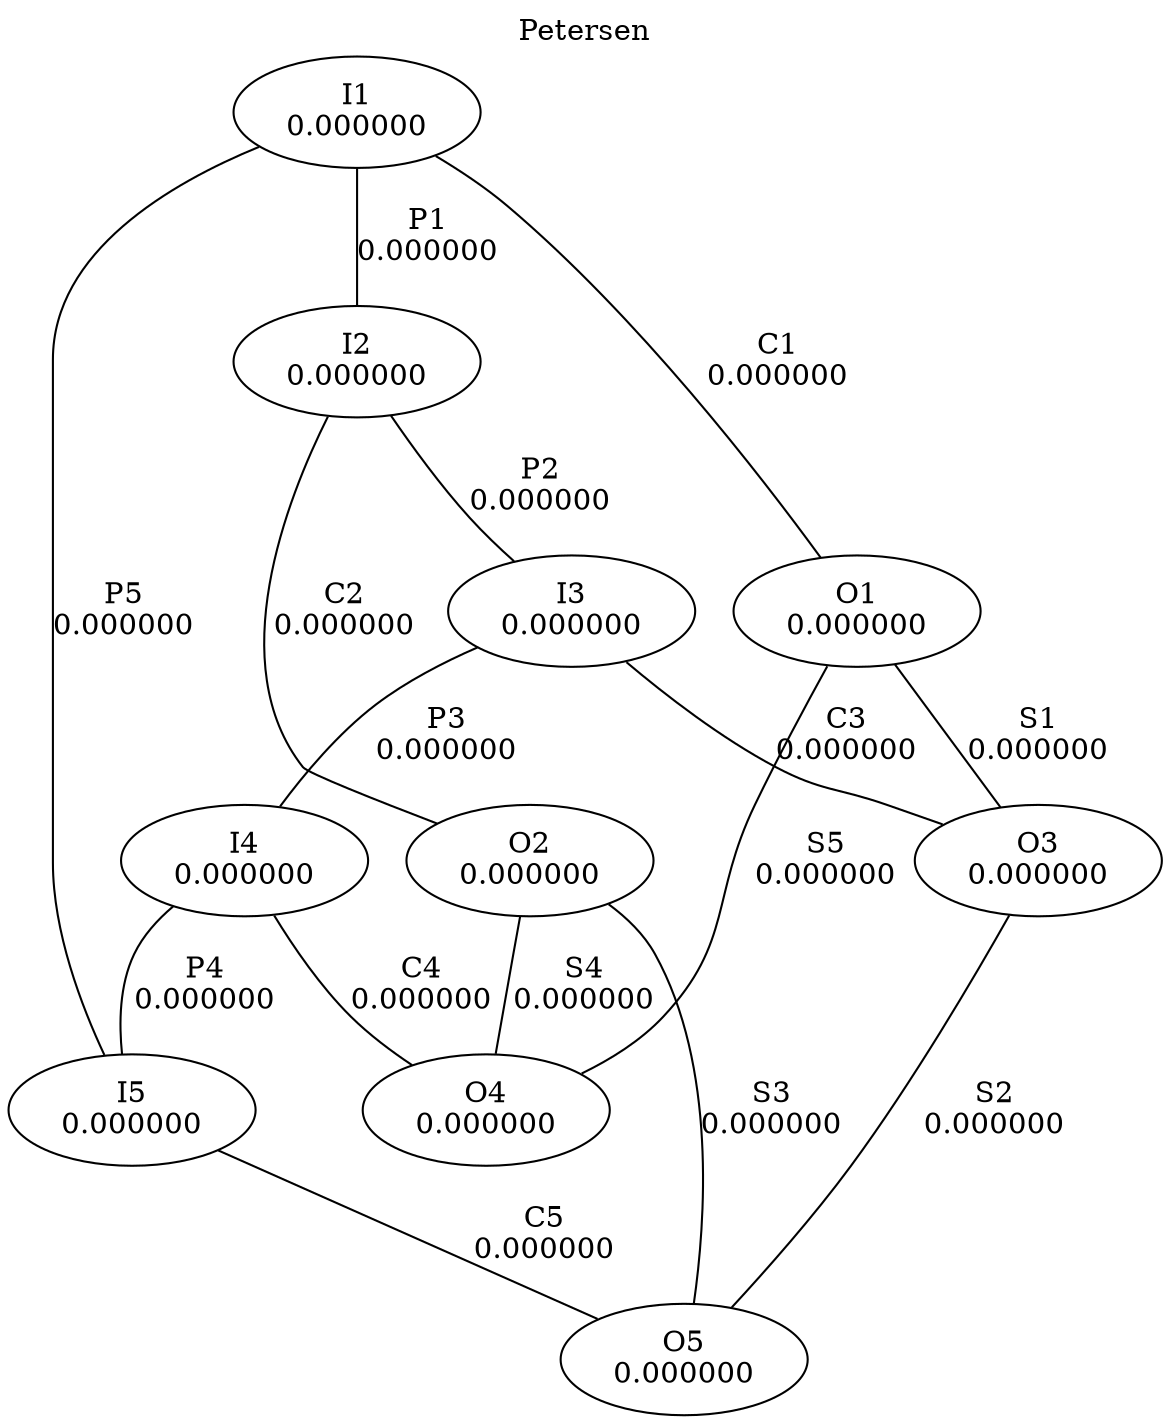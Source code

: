 graph Petersen {
 graph [label="Petersen", labelloc=t]
 V0 [label="I1\n0.000000"]
 V1 [label="I2\n0.000000"]
 V2 [label="I3\n0.000000"]
 V3 [label="I4\n0.000000"]
 V4 [label="I5\n0.000000"]
 V5 [label="O1\n0.000000"]
 V6 [label="O2\n0.000000"]
 V7 [label="O3\n0.000000"]
 V8 [label="O4\n0.000000"]
 V9 [label="O5\n0.000000"]
 V0 -- V1 [label="P1\n0.000000"]
 V0 -- V4 [label="P5\n0.000000"]
 V0 -- V5 [label="C1\n0.000000"]
 V1 -- V2 [label="P2\n0.000000"]
 V1 -- V6 [label="C2\n0.000000"]
 V2 -- V3 [label="P3\n0.000000"]
 V2 -- V7 [label="C3\n0.000000"]
 V3 -- V4 [label="P4\n0.000000"]
 V3 -- V8 [label="C4\n0.000000"]
 V4 -- V9 [label="C5\n0.000000"]
 V5 -- V7 [label="S1\n0.000000"]
 V5 -- V8 [label="S5\n0.000000"]
 V6 -- V9 [label="S3\n0.000000"]
 V6 -- V8 [label="S4\n0.000000"]
 V7 -- V9 [label="S2\n0.000000"]
}
